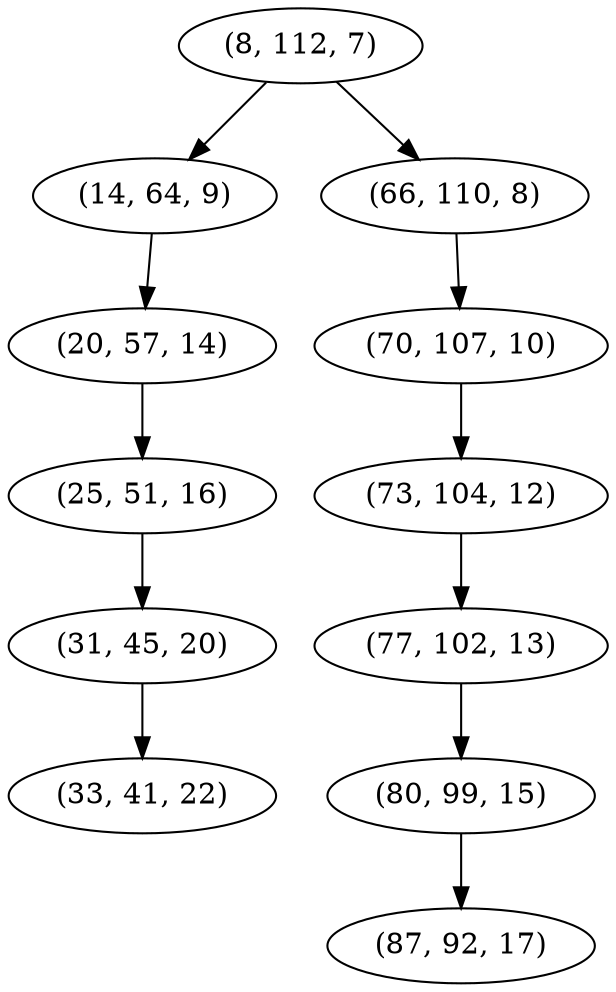 digraph tree {
    "(8, 112, 7)";
    "(14, 64, 9)";
    "(20, 57, 14)";
    "(25, 51, 16)";
    "(31, 45, 20)";
    "(33, 41, 22)";
    "(66, 110, 8)";
    "(70, 107, 10)";
    "(73, 104, 12)";
    "(77, 102, 13)";
    "(80, 99, 15)";
    "(87, 92, 17)";
    "(8, 112, 7)" -> "(14, 64, 9)";
    "(8, 112, 7)" -> "(66, 110, 8)";
    "(14, 64, 9)" -> "(20, 57, 14)";
    "(20, 57, 14)" -> "(25, 51, 16)";
    "(25, 51, 16)" -> "(31, 45, 20)";
    "(31, 45, 20)" -> "(33, 41, 22)";
    "(66, 110, 8)" -> "(70, 107, 10)";
    "(70, 107, 10)" -> "(73, 104, 12)";
    "(73, 104, 12)" -> "(77, 102, 13)";
    "(77, 102, 13)" -> "(80, 99, 15)";
    "(80, 99, 15)" -> "(87, 92, 17)";
}
